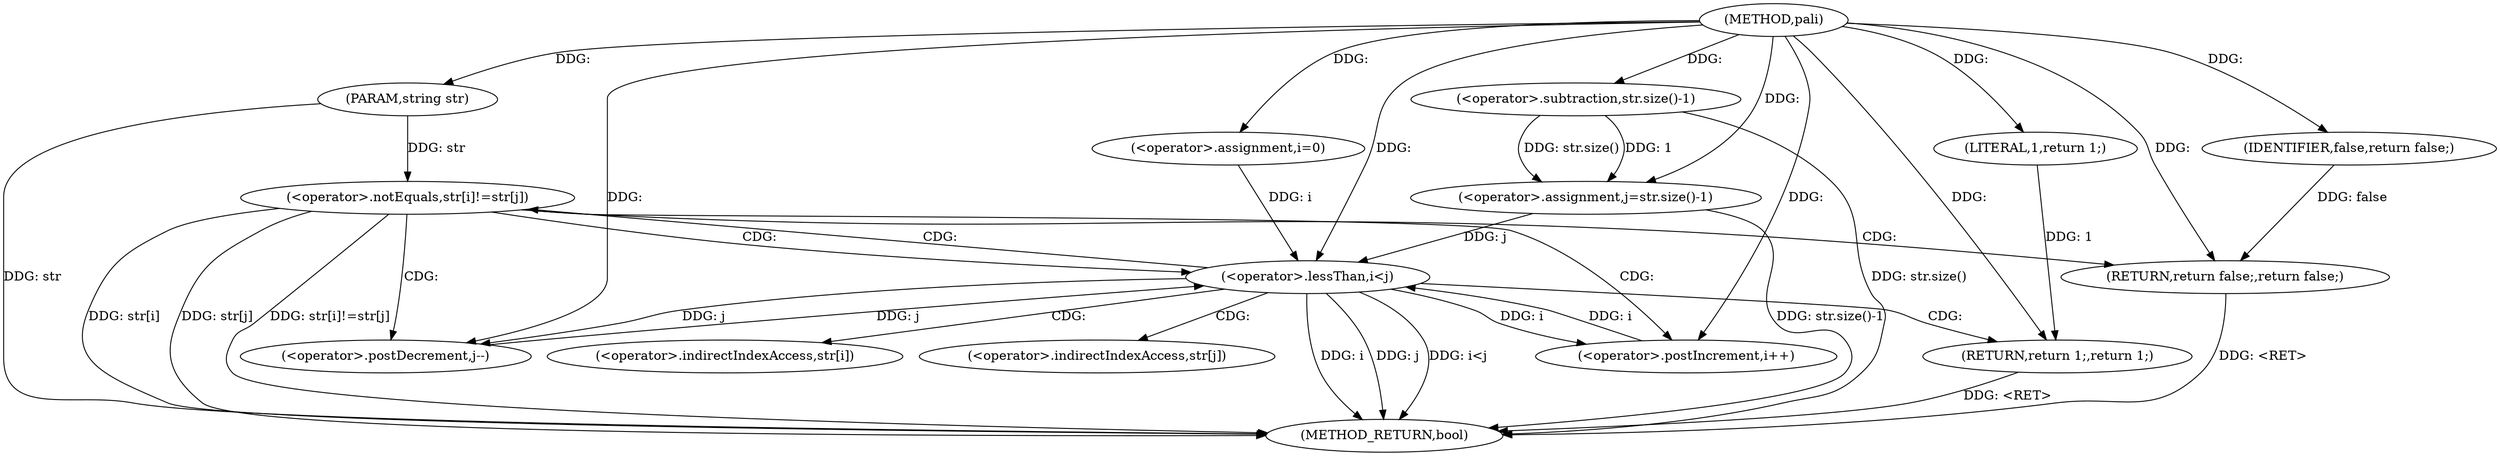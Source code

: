 digraph "pali" {  
"1000560" [label = "(METHOD,pali)" ]
"1000594" [label = "(METHOD_RETURN,bool)" ]
"1000561" [label = "(PARAM,string str)" ]
"1000564" [label = "(<operator>.assignment,i=0)" ]
"1000568" [label = "(<operator>.assignment,j=str.size()-1)" ]
"1000592" [label = "(RETURN,return 1;,return 1;)" ]
"1000574" [label = "(<operator>.lessThan,i<j)" ]
"1000593" [label = "(LITERAL,1,return 1;)" ]
"1000570" [label = "(<operator>.subtraction,str.size()-1)" ]
"1000588" [label = "(<operator>.postIncrement,i++)" ]
"1000590" [label = "(<operator>.postDecrement,j--)" ]
"1000579" [label = "(<operator>.notEquals,str[i]!=str[j])" ]
"1000586" [label = "(RETURN,return false;,return false;)" ]
"1000587" [label = "(IDENTIFIER,false,return false;)" ]
"1000580" [label = "(<operator>.indirectIndexAccess,str[i])" ]
"1000583" [label = "(<operator>.indirectIndexAccess,str[j])" ]
  "1000586" -> "1000594"  [ label = "DDG: <RET>"] 
  "1000561" -> "1000594"  [ label = "DDG: str"] 
  "1000570" -> "1000594"  [ label = "DDG: str.size()"] 
  "1000568" -> "1000594"  [ label = "DDG: str.size()-1"] 
  "1000574" -> "1000594"  [ label = "DDG: i"] 
  "1000574" -> "1000594"  [ label = "DDG: j"] 
  "1000574" -> "1000594"  [ label = "DDG: i<j"] 
  "1000579" -> "1000594"  [ label = "DDG: str[i]"] 
  "1000579" -> "1000594"  [ label = "DDG: str[j]"] 
  "1000579" -> "1000594"  [ label = "DDG: str[i]!=str[j]"] 
  "1000592" -> "1000594"  [ label = "DDG: <RET>"] 
  "1000560" -> "1000561"  [ label = "DDG: "] 
  "1000560" -> "1000564"  [ label = "DDG: "] 
  "1000570" -> "1000568"  [ label = "DDG: str.size()"] 
  "1000570" -> "1000568"  [ label = "DDG: 1"] 
  "1000593" -> "1000592"  [ label = "DDG: 1"] 
  "1000560" -> "1000592"  [ label = "DDG: "] 
  "1000560" -> "1000568"  [ label = "DDG: "] 
  "1000560" -> "1000593"  [ label = "DDG: "] 
  "1000560" -> "1000570"  [ label = "DDG: "] 
  "1000564" -> "1000574"  [ label = "DDG: i"] 
  "1000588" -> "1000574"  [ label = "DDG: i"] 
  "1000560" -> "1000574"  [ label = "DDG: "] 
  "1000568" -> "1000574"  [ label = "DDG: j"] 
  "1000590" -> "1000574"  [ label = "DDG: j"] 
  "1000587" -> "1000586"  [ label = "DDG: false"] 
  "1000560" -> "1000586"  [ label = "DDG: "] 
  "1000574" -> "1000588"  [ label = "DDG: i"] 
  "1000560" -> "1000588"  [ label = "DDG: "] 
  "1000574" -> "1000590"  [ label = "DDG: j"] 
  "1000560" -> "1000590"  [ label = "DDG: "] 
  "1000561" -> "1000579"  [ label = "DDG: str"] 
  "1000560" -> "1000587"  [ label = "DDG: "] 
  "1000574" -> "1000579"  [ label = "CDG: "] 
  "1000574" -> "1000592"  [ label = "CDG: "] 
  "1000574" -> "1000580"  [ label = "CDG: "] 
  "1000574" -> "1000583"  [ label = "CDG: "] 
  "1000579" -> "1000586"  [ label = "CDG: "] 
  "1000579" -> "1000588"  [ label = "CDG: "] 
  "1000579" -> "1000590"  [ label = "CDG: "] 
  "1000579" -> "1000574"  [ label = "CDG: "] 
}
